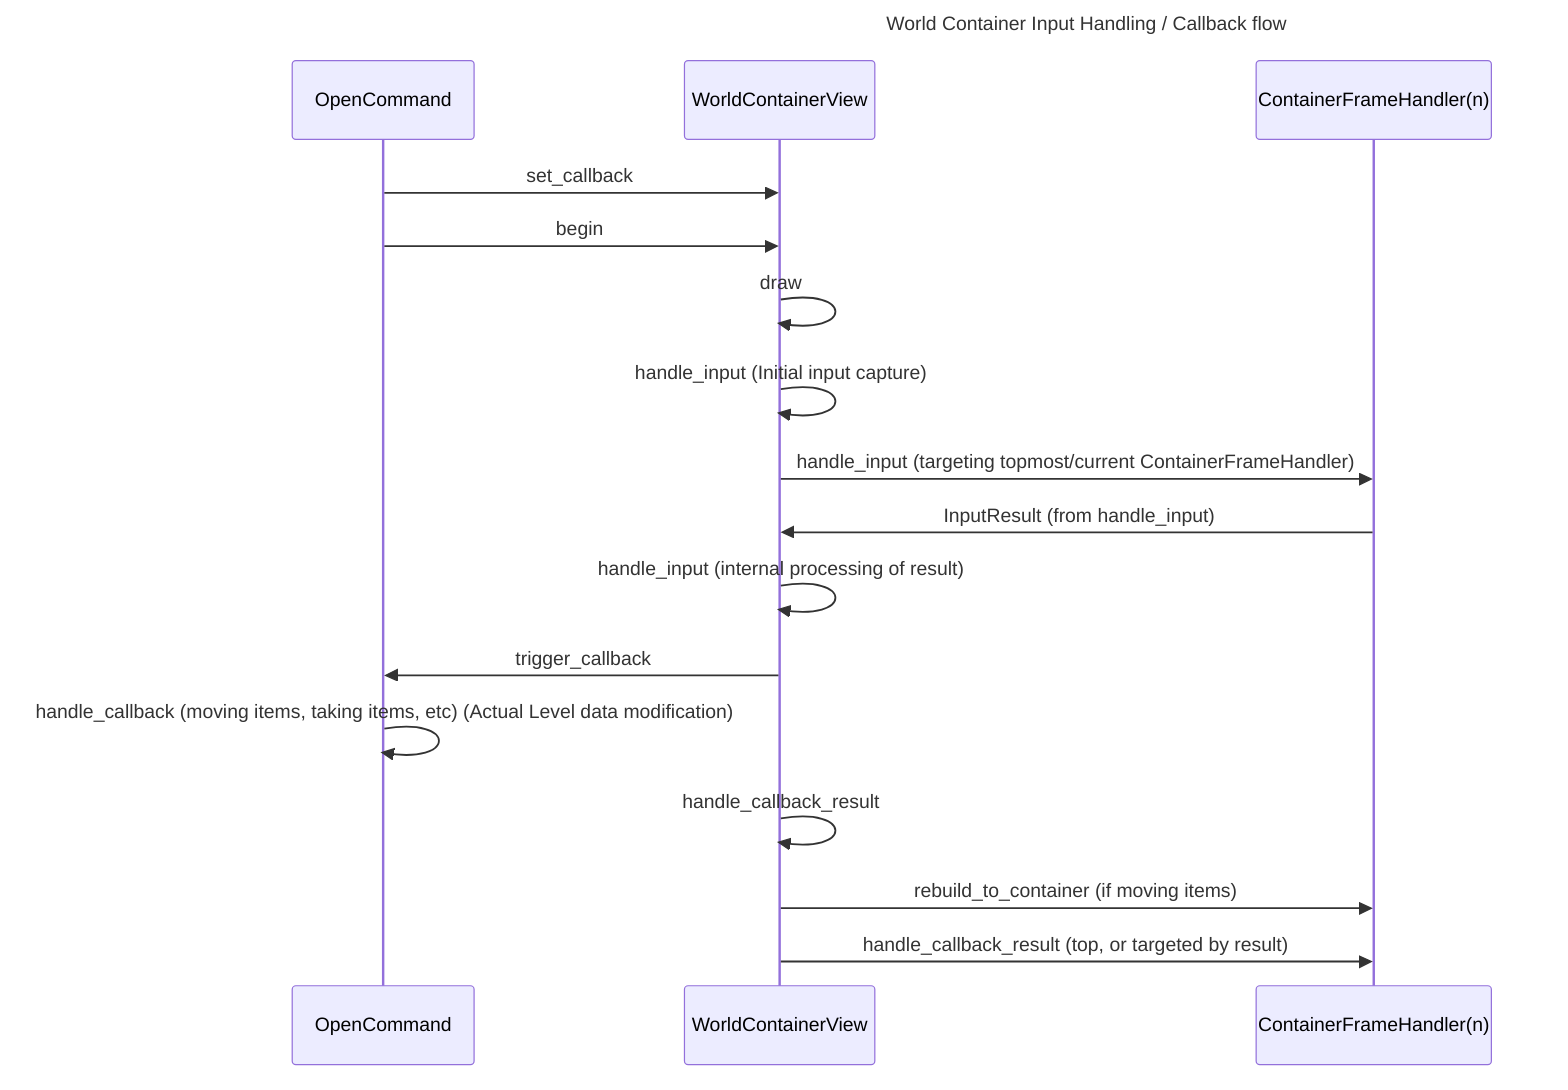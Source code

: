 ---
  title: World Container Input Handling / Callback flow
---
sequenceDiagram
    
    OpenCommand->>WorldContainerView: set_callback
    OpenCommand->>WorldContainerView: begin
    WorldContainerView->>WorldContainerView: draw
    WorldContainerView ->> WorldContainerView: handle_input (Initial input capture)
    WorldContainerView->>ContainerFrameHandler(n): handle_input (targeting topmost/current ContainerFrameHandler)
    ContainerFrameHandler(n) ->> WorldContainerView: InputResult (from handle_input)
    WorldContainerView ->> WorldContainerView: handle_input (internal processing of result)
    WorldContainerView ->> OpenCommand: trigger_callback
    OpenCommand ->> OpenCommand: handle_callback (moving items, taking items, etc) (Actual Level data modification)
    WorldContainerView ->> WorldContainerView: handle_callback_result
    WorldContainerView ->> ContainerFrameHandler(n): rebuild_to_container (if moving items)
    WorldContainerView ->> ContainerFrameHandler(n): handle_callback_result (top, or targeted by result)